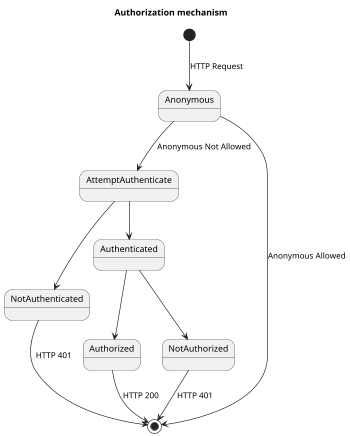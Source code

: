 @startuml

title Authorization mechanism

scale 350 width
[*] --> Anonymous : HTTP Request
Anonymous --> AttemptAuthenticate : Anonymous Not Allowed
Anonymous --> [*] : Anonymous Allowed

AttemptAuthenticate --> NotAuthenticated
AttemptAuthenticate --> Authenticated

Authenticated --> Authorized
Authenticated --> NotAuthorized


Authorized --> [*] : HTTP 200
NotAuthenticated --> [*] : HTTP 401
NotAuthorized --> [*] : HTTP 401

@enduml